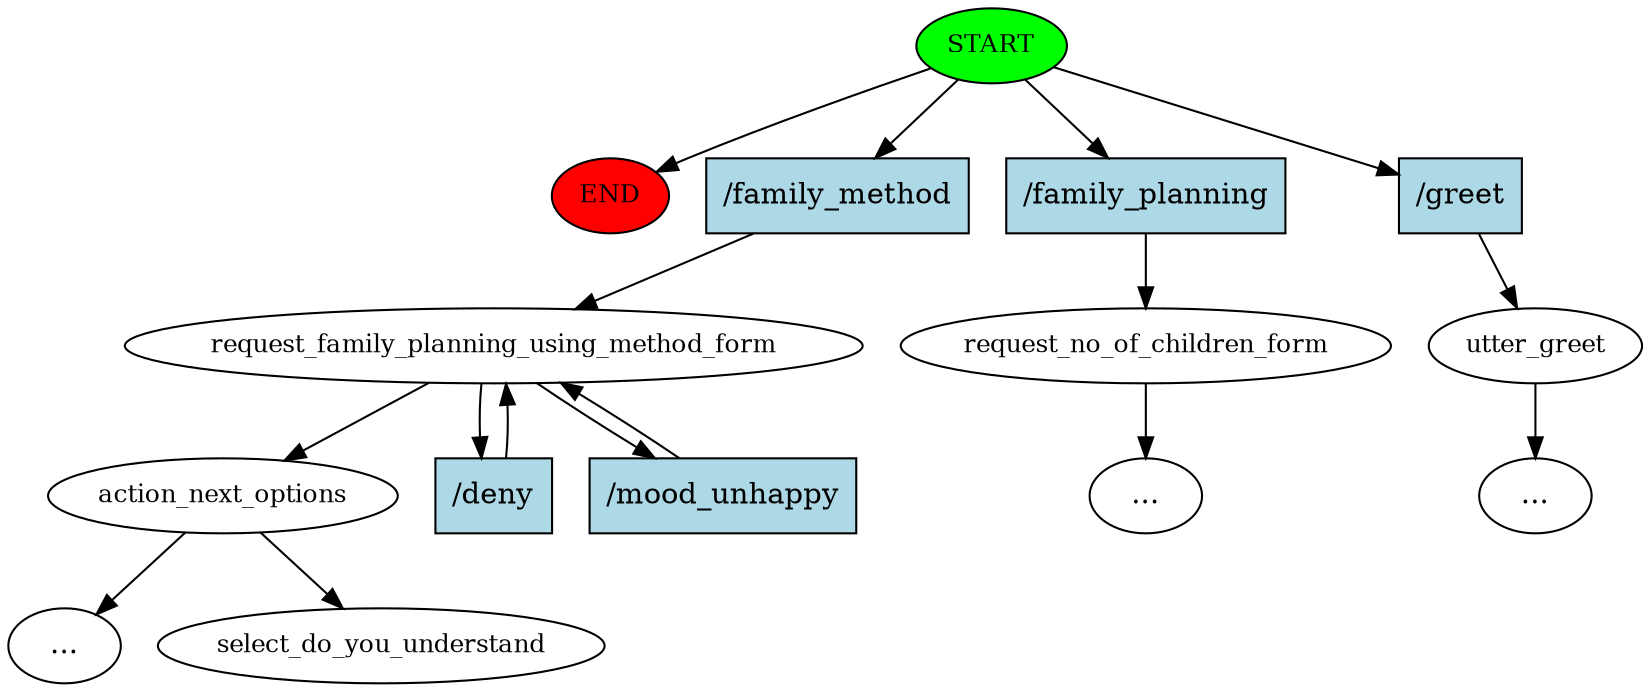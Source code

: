 digraph  {
0 [class="start active", fillcolor=green, fontsize=12, label=START, style=filled];
"-1" [class=end, fillcolor=red, fontsize=12, label=END, style=filled];
1 [class=active, fontsize=12, label=request_family_planning_using_method_form];
2 [class=active, fontsize=12, label=action_next_options];
"-3" [class=ellipsis, label="..."];
3 [class="", fontsize=12, label=request_no_of_children_form];
4 [class="", fontsize=12, label=utter_greet];
"-6" [class=ellipsis, label="..."];
"-7" [class=ellipsis, label="..."];
11 [class="dashed active", fontsize=12, label=select_do_you_understand];
12 [class="intent active", fillcolor=lightblue, label="/family_method", shape=rect, style=filled];
13 [class=intent, fillcolor=lightblue, label="/family_planning", shape=rect, style=filled];
14 [class=intent, fillcolor=lightblue, label="/greet", shape=rect, style=filled];
15 [class="intent active", fillcolor=lightblue, label="/deny", shape=rect, style=filled];
16 [class="intent active", fillcolor=lightblue, label="/mood_unhappy", shape=rect, style=filled];
0 -> "-1"  [class="", key=NONE, label=""];
0 -> 12  [class=active, key=0];
0 -> 13  [class="", key=0];
0 -> 14  [class="", key=0];
1 -> 2  [class=active, key=NONE, label=""];
1 -> 15  [class=active, key=0];
1 -> 16  [class=active, key=0];
2 -> "-3"  [class="", key=NONE, label=""];
2 -> 11  [class=active, key=NONE, label=""];
3 -> "-6"  [class="", key=NONE, label=""];
4 -> "-7"  [class="", key=NONE, label=""];
12 -> 1  [class=active, key=0];
13 -> 3  [class="", key=0];
14 -> 4  [class="", key=0];
15 -> 1  [class=active, key=0];
16 -> 1  [class=active, key=0];
}
